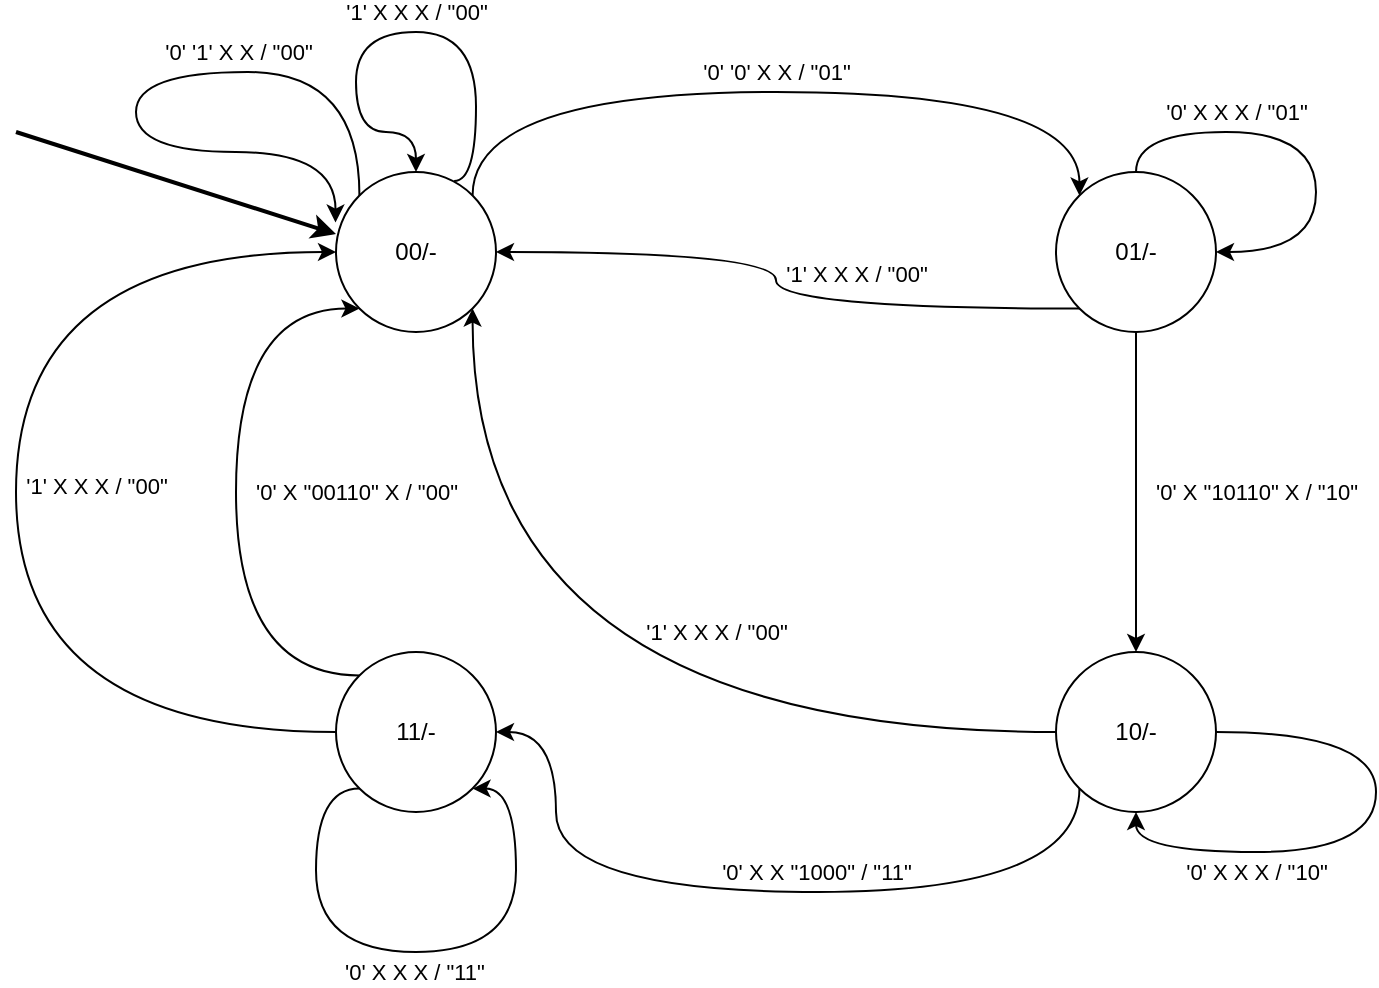 <mxfile version="14.6.6" type="device"><diagram id="ZQFD5IqHeCtdSIryh-Ty" name="Page-1"><mxGraphModel dx="814" dy="466" grid="1" gridSize="10" guides="1" tooltips="1" connect="1" arrows="1" fold="1" page="1" pageScale="1" pageWidth="1100" pageHeight="850" math="0" shadow="0"><root><mxCell id="0"/><mxCell id="1" parent="0"/><mxCell id="5EMwUOw7g9ROjyvDWX8I-6" style="edgeStyle=orthogonalEdgeStyle;orthogonalLoop=1;jettySize=auto;html=1;exitX=1;exitY=0;exitDx=0;exitDy=0;entryX=0;entryY=0;entryDx=0;entryDy=0;curved=1;" parent="1" source="5EMwUOw7g9ROjyvDWX8I-1" target="5EMwUOw7g9ROjyvDWX8I-3" edge="1"><mxGeometry relative="1" as="geometry"><Array as="points"><mxPoint x="268" y="160"/><mxPoint x="572" y="160"/></Array></mxGeometry></mxCell><mxCell id="5EMwUOw7g9ROjyvDWX8I-7" value="'0' '0' X X / &quot;01&quot;" style="edgeLabel;html=1;align=center;verticalAlign=middle;resizable=0;points=[];fontStyle=0" parent="5EMwUOw7g9ROjyvDWX8I-6" vertex="1" connectable="0"><mxGeometry x="-0.138" y="-3" relative="1" as="geometry"><mxPoint x="28" y="-13" as="offset"/></mxGeometry></mxCell><mxCell id="5EMwUOw7g9ROjyvDWX8I-1" value="00/-" style="ellipse;whiteSpace=wrap;html=1;aspect=fixed;" parent="1" vertex="1"><mxGeometry x="200" y="200" width="80" height="80" as="geometry"/></mxCell><mxCell id="5EMwUOw7g9ROjyvDWX8I-8" style="edgeStyle=orthogonalEdgeStyle;curved=1;orthogonalLoop=1;jettySize=auto;html=1;exitX=0.5;exitY=1;exitDx=0;exitDy=0;entryX=0.5;entryY=0;entryDx=0;entryDy=0;" parent="1" source="5EMwUOw7g9ROjyvDWX8I-3" target="5EMwUOw7g9ROjyvDWX8I-4" edge="1"><mxGeometry relative="1" as="geometry"/></mxCell><mxCell id="5EMwUOw7g9ROjyvDWX8I-9" value="'0' X &quot;10110&quot; X / &quot;10&quot;" style="edgeLabel;html=1;align=center;verticalAlign=middle;resizable=0;points=[];" parent="5EMwUOw7g9ROjyvDWX8I-8" vertex="1" connectable="0"><mxGeometry x="-0.35" y="-1" relative="1" as="geometry"><mxPoint x="61" y="28" as="offset"/></mxGeometry></mxCell><mxCell id="5EMwUOw7g9ROjyvDWX8I-18" style="edgeStyle=orthogonalEdgeStyle;curved=1;orthogonalLoop=1;jettySize=auto;html=1;exitX=0;exitY=1;exitDx=0;exitDy=0;entryX=1;entryY=0.5;entryDx=0;entryDy=0;" parent="1" source="5EMwUOw7g9ROjyvDWX8I-3" target="5EMwUOw7g9ROjyvDWX8I-1" edge="1"><mxGeometry relative="1" as="geometry"/></mxCell><mxCell id="5EMwUOw7g9ROjyvDWX8I-19" value="'1' X X X / &quot;00&quot;" style="edgeLabel;html=1;align=center;verticalAlign=middle;resizable=0;points=[];" parent="5EMwUOw7g9ROjyvDWX8I-18" vertex="1" connectable="0"><mxGeometry x="-0.233" y="-5" relative="1" as="geometry"><mxPoint x="11" y="-13" as="offset"/></mxGeometry></mxCell><mxCell id="5EMwUOw7g9ROjyvDWX8I-3" value="01/-" style="ellipse;whiteSpace=wrap;html=1;aspect=fixed;" parent="1" vertex="1"><mxGeometry x="560" y="200" width="80" height="80" as="geometry"/></mxCell><mxCell id="5EMwUOw7g9ROjyvDWX8I-12" style="edgeStyle=orthogonalEdgeStyle;curved=1;orthogonalLoop=1;jettySize=auto;html=1;exitX=0;exitY=1;exitDx=0;exitDy=0;entryX=1;entryY=0.5;entryDx=0;entryDy=0;" parent="1" source="5EMwUOw7g9ROjyvDWX8I-4" target="5EMwUOw7g9ROjyvDWX8I-5" edge="1"><mxGeometry relative="1" as="geometry"><Array as="points"><mxPoint x="572" y="560"/><mxPoint x="310" y="560"/><mxPoint x="310" y="480"/></Array></mxGeometry></mxCell><mxCell id="5EMwUOw7g9ROjyvDWX8I-13" value="'0' X X &quot;1000&quot; / &quot;11&quot;" style="edgeLabel;html=1;align=center;verticalAlign=middle;resizable=0;points=[];" parent="5EMwUOw7g9ROjyvDWX8I-12" vertex="1" connectable="0"><mxGeometry x="0.197" y="-4" relative="1" as="geometry"><mxPoint x="70" y="-6" as="offset"/></mxGeometry></mxCell><mxCell id="5EMwUOw7g9ROjyvDWX8I-16" style="edgeStyle=orthogonalEdgeStyle;curved=1;orthogonalLoop=1;jettySize=auto;html=1;exitX=0;exitY=0.5;exitDx=0;exitDy=0;entryX=1;entryY=1;entryDx=0;entryDy=0;" parent="1" source="5EMwUOw7g9ROjyvDWX8I-4" target="5EMwUOw7g9ROjyvDWX8I-1" edge="1"><mxGeometry relative="1" as="geometry"/></mxCell><mxCell id="5EMwUOw7g9ROjyvDWX8I-17" value="'1' X X X / &quot;00&quot;" style="edgeLabel;html=1;align=center;verticalAlign=middle;resizable=0;points=[];" parent="5EMwUOw7g9ROjyvDWX8I-16" vertex="1" connectable="0"><mxGeometry x="-0.178" y="-46" relative="1" as="geometry"><mxPoint x="37" y="-4" as="offset"/></mxGeometry></mxCell><mxCell id="5EMwUOw7g9ROjyvDWX8I-4" value="10/-" style="ellipse;whiteSpace=wrap;html=1;aspect=fixed;" parent="1" vertex="1"><mxGeometry x="560" y="440" width="80" height="80" as="geometry"/></mxCell><mxCell id="5EMwUOw7g9ROjyvDWX8I-14" style="edgeStyle=orthogonalEdgeStyle;curved=1;orthogonalLoop=1;jettySize=auto;html=1;exitX=0;exitY=0;exitDx=0;exitDy=0;entryX=0;entryY=1;entryDx=0;entryDy=0;" parent="1" source="5EMwUOw7g9ROjyvDWX8I-5" target="5EMwUOw7g9ROjyvDWX8I-1" edge="1"><mxGeometry relative="1" as="geometry"><Array as="points"><mxPoint x="150" y="452"/><mxPoint x="150" y="268"/></Array></mxGeometry></mxCell><mxCell id="5EMwUOw7g9ROjyvDWX8I-15" value="'0' X &quot;00110&quot; X / &quot;00&quot;" style="edgeLabel;html=1;align=center;verticalAlign=middle;resizable=0;points=[];" parent="5EMwUOw7g9ROjyvDWX8I-14" vertex="1" connectable="0"><mxGeometry x="0.112" y="1" relative="1" as="geometry"><mxPoint x="61" y="17" as="offset"/></mxGeometry></mxCell><mxCell id="5EMwUOw7g9ROjyvDWX8I-20" style="edgeStyle=orthogonalEdgeStyle;curved=1;orthogonalLoop=1;jettySize=auto;html=1;exitX=0;exitY=0.5;exitDx=0;exitDy=0;entryX=0;entryY=0.5;entryDx=0;entryDy=0;" parent="1" source="5EMwUOw7g9ROjyvDWX8I-5" target="5EMwUOw7g9ROjyvDWX8I-1" edge="1"><mxGeometry relative="1" as="geometry"><Array as="points"><mxPoint x="40" y="480"/><mxPoint x="40" y="240"/></Array></mxGeometry></mxCell><mxCell id="5EMwUOw7g9ROjyvDWX8I-21" value="'1' X X X / &quot;00&quot;" style="edgeLabel;html=1;align=center;verticalAlign=middle;resizable=0;points=[];" parent="5EMwUOw7g9ROjyvDWX8I-20" vertex="1" connectable="0"><mxGeometry x="0.083" y="-3" relative="1" as="geometry"><mxPoint x="37" y="20" as="offset"/></mxGeometry></mxCell><mxCell id="5EMwUOw7g9ROjyvDWX8I-5" value="11/-" style="ellipse;whiteSpace=wrap;html=1;aspect=fixed;" parent="1" vertex="1"><mxGeometry x="200" y="440" width="80" height="80" as="geometry"/></mxCell><mxCell id="5EMwUOw7g9ROjyvDWX8I-22" style="edgeStyle=orthogonalEdgeStyle;curved=1;orthogonalLoop=1;jettySize=auto;html=1;exitX=0;exitY=0;exitDx=0;exitDy=0;entryX=-0.003;entryY=0.316;entryDx=0;entryDy=0;entryPerimeter=0;" parent="1" source="5EMwUOw7g9ROjyvDWX8I-1" target="5EMwUOw7g9ROjyvDWX8I-1" edge="1"><mxGeometry relative="1" as="geometry"><Array as="points"><mxPoint x="212" y="150"/><mxPoint x="100" y="150"/><mxPoint x="100" y="190"/><mxPoint x="200" y="190"/></Array></mxGeometry></mxCell><mxCell id="5EMwUOw7g9ROjyvDWX8I-23" value="'0' '1' X X / &quot;00&quot;" style="edgeLabel;html=1;align=center;verticalAlign=middle;resizable=0;points=[];fontStyle=0" parent="5EMwUOw7g9ROjyvDWX8I-22" vertex="1" connectable="0"><mxGeometry x="-0.122" y="4" relative="1" as="geometry"><mxPoint x="30" y="-14" as="offset"/></mxGeometry></mxCell><mxCell id="5EMwUOw7g9ROjyvDWX8I-25" style="edgeStyle=orthogonalEdgeStyle;curved=1;orthogonalLoop=1;jettySize=auto;html=1;exitX=0.738;exitY=0.057;exitDx=0;exitDy=0;entryX=0.5;entryY=0;entryDx=0;entryDy=0;exitPerimeter=0;" parent="1" source="5EMwUOw7g9ROjyvDWX8I-1" target="5EMwUOw7g9ROjyvDWX8I-1" edge="1"><mxGeometry relative="1" as="geometry"><Array as="points"><mxPoint x="270" y="205"/><mxPoint x="270" y="130"/><mxPoint x="210" y="130"/><mxPoint x="210" y="180"/><mxPoint x="240" y="180"/></Array></mxGeometry></mxCell><mxCell id="5EMwUOw7g9ROjyvDWX8I-26" value="'1' X X X / &quot;00&quot;" style="edgeLabel;html=1;align=center;verticalAlign=middle;resizable=0;points=[];fontStyle=0" parent="1" vertex="1" connectable="0"><mxGeometry x="239.996" y="120" as="geometry"/></mxCell><mxCell id="5EMwUOw7g9ROjyvDWX8I-27" style="edgeStyle=orthogonalEdgeStyle;curved=1;orthogonalLoop=1;jettySize=auto;html=1;exitX=0.5;exitY=0;exitDx=0;exitDy=0;entryX=1;entryY=0.5;entryDx=0;entryDy=0;" parent="1" source="5EMwUOw7g9ROjyvDWX8I-3" target="5EMwUOw7g9ROjyvDWX8I-3" edge="1"><mxGeometry relative="1" as="geometry"><Array as="points"><mxPoint x="600" y="180"/><mxPoint x="690" y="180"/><mxPoint x="690" y="240"/></Array></mxGeometry></mxCell><mxCell id="5EMwUOw7g9ROjyvDWX8I-28" value="'0' X X X / &quot;01&quot;" style="edgeLabel;html=1;align=center;verticalAlign=middle;resizable=0;points=[];fontStyle=0" parent="5EMwUOw7g9ROjyvDWX8I-27" vertex="1" connectable="0"><mxGeometry x="-0.564" relative="1" as="geometry"><mxPoint x="22" y="-10" as="offset"/></mxGeometry></mxCell><mxCell id="5EMwUOw7g9ROjyvDWX8I-29" style="edgeStyle=orthogonalEdgeStyle;curved=1;orthogonalLoop=1;jettySize=auto;html=1;exitX=1;exitY=0.5;exitDx=0;exitDy=0;entryX=0.5;entryY=1;entryDx=0;entryDy=0;" parent="1" source="5EMwUOw7g9ROjyvDWX8I-4" target="5EMwUOw7g9ROjyvDWX8I-4" edge="1"><mxGeometry relative="1" as="geometry"><Array as="points"><mxPoint x="720" y="480"/><mxPoint x="720" y="540"/><mxPoint x="600" y="540"/></Array></mxGeometry></mxCell><mxCell id="5EMwUOw7g9ROjyvDWX8I-30" value="'0' X X X / &quot;10&quot;" style="edgeLabel;html=1;align=center;verticalAlign=middle;resizable=0;points=[];" parent="5EMwUOw7g9ROjyvDWX8I-29" vertex="1" connectable="0"><mxGeometry x="-0.829" y="-4" relative="1" as="geometry"><mxPoint x="-4" y="66" as="offset"/></mxGeometry></mxCell><mxCell id="5EMwUOw7g9ROjyvDWX8I-32" style="edgeStyle=orthogonalEdgeStyle;curved=1;orthogonalLoop=1;jettySize=auto;html=1;exitX=0;exitY=1;exitDx=0;exitDy=0;entryX=1;entryY=1;entryDx=0;entryDy=0;" parent="1" source="5EMwUOw7g9ROjyvDWX8I-5" target="5EMwUOw7g9ROjyvDWX8I-5" edge="1"><mxGeometry relative="1" as="geometry"><Array as="points"><mxPoint x="190" y="508"/><mxPoint x="190" y="590"/><mxPoint x="290" y="590"/><mxPoint x="290" y="508"/></Array></mxGeometry></mxCell><mxCell id="5EMwUOw7g9ROjyvDWX8I-33" value="'0' X X X / &quot;11&quot;" style="edgeLabel;html=1;align=center;verticalAlign=middle;resizable=0;points=[];" parent="5EMwUOw7g9ROjyvDWX8I-32" vertex="1" connectable="0"><mxGeometry x="-0.084" y="1" relative="1" as="geometry"><mxPoint x="12" y="11" as="offset"/></mxGeometry></mxCell><mxCell id="jCrnmtAtbZZ2rcNZjIl5-1" value="" style="endArrow=classic;html=1;entryX=0;entryY=0.388;entryDx=0;entryDy=0;entryPerimeter=0;strokeWidth=2;" edge="1" parent="1" target="5EMwUOw7g9ROjyvDWX8I-1"><mxGeometry width="50" height="50" relative="1" as="geometry"><mxPoint x="40" y="180" as="sourcePoint"/><mxPoint x="370" y="260" as="targetPoint"/></mxGeometry></mxCell></root></mxGraphModel></diagram></mxfile>